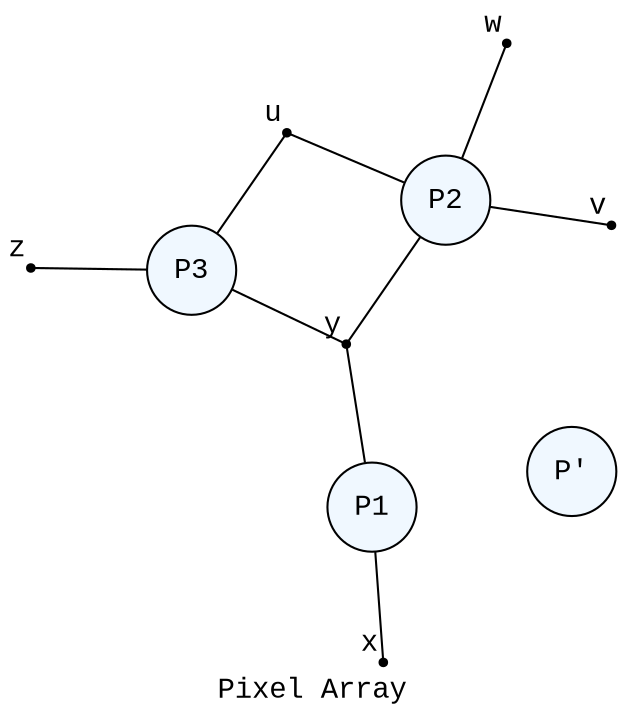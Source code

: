 /*
Automatically generated by Xholon version 0.8.1, using org.primordion.ef.Xholon2Graphviz.java
Sun Nov 05 12:42:29 GMT-500 2017 1509903749436
model: Operads - Domain Specific Language, and Parsing
www.primordion.com/Xholon

To view this file, use Graphviz dot|fdp|neato|twopi|circo|sfdp from http://www.graphviz.org/
For example, to generate an SVG file:
  neato -Tsvg -O OperadExample_66_1509903749436.gv
Alternatively try one of these:
  dot -Tsvg -O OperadExample_66_1509903749436.gv
  dot -Tsvg -O -Grankdir=LR OperadExample_66_1509903749436.gv
  fdp -Tsvg -O OperadExample_66_1509903749436.gv
  neato -Tsvg -O OperadExample_66_1509903749436.gv
  circo -Tsvg -O OperadExample_66_1509903749436.gv
Or use one of: -Tgif -Tjpg -Tpdf -Tpng -Txdot -Txlib
See also: http://hughesbennett.net/Graphviz
See also: http://graphviz-dev.appspot.com/
See also: http://www.webgraphviz.com/
See also: http://rise4fun.com/agl/

To repeat this Xholon export:
 $wnd.xh.xport("Graphviz", $wnd.xh.root().parent().xpath("Chameleon/PhysicalSystem/OperadExample[@roleName='Pixel Array']"), '{"gvFileExt":".gv","gvGraph":"graph","layout":"neato","edgeOp":"--","gvCluster":"","shouldShowStateMachineEntities":false,"filter":"--Behavior,Script","nameTemplateNodeId":"^^^^i^","nameTemplateNodeLabel":"R^^^^^","shouldQuoteLabels":true,"shouldShowLinks":true,"shouldShowLinkLabels":false,"shouldSpecifyLayout":true,"maxLabelLen":-1,"shouldColor":true,"defaultColor":"#f0f8ff","shouldSpecifyShape":true,"shape":"circle","shouldSpecifySize":true,"size":"20","shouldSpecifyFontname":true,"fontname":"\"Courier New\"","shouldSpecifyArrowhead":true,"arrowhead":"vee","shouldSpecifyStylesheet":true,"stylesheet":"Xholon.css","shouldSpecifyRankdir":false,"rankdir":"LR","shouldDisplayGraph":true,"outputFormat":"svg"}');
*/
graph 66 {
 graph [label="Pixel Array",id="OperadExample[@roleName='Pixel Array']",layout=neato,stylesheet="Xholon.css",size=20,fontname="Courier New"]
 node [style=filled,fillcolor="#f0f8ff",shape=circle,fontname="Courier New"]
 edge [arrowhead=vee]
 subgraph 69 { label="Packs" id="OperadExample[@roleName='Pixel Array']/Packs"
  70 [label="P'" id="OperadExample[@roleName='Pixel Array']/Packs/Pack[@roleName='P'']"]
  74 [label="P1" id="OperadExample[@roleName='Pixel Array']/Packs/Pack[@roleName='P1']"]
  77 [label="P2" id="OperadExample[@roleName='Pixel Array']/Packs/Pack[@roleName='P2']"]
  82 [label="P3" id="OperadExample[@roleName='Pixel Array']/Packs/Pack[@roleName='P3']"]
 }
 subgraph 86 { label="Cables" id="OperadExample[@roleName='Pixel Array']/Cables"
  87 [xlabel="u" shape=point fillcolor="#000000" id="OperadExample[@roleName='Pixel Array']/Cables/Cable[@roleName='u']"]
  88 [xlabel="v" shape=point fillcolor="#000000" id="OperadExample[@roleName='Pixel Array']/Cables/Cable[@roleName='v']"]
  89 [xlabel="w" shape=point fillcolor="#000000" id="OperadExample[@roleName='Pixel Array']/Cables/Cable[@roleName='w']"]
  90 [xlabel="x" shape=point fillcolor="#000000" id="OperadExample[@roleName='Pixel Array']/Cables/Cable[@roleName='x']"]
  91 [xlabel="y" shape=point fillcolor="#000000" id="OperadExample[@roleName='Pixel Array']/Cables/Cable[@roleName='y']"]
  92 [xlabel="z" shape=point fillcolor="#000000" id="OperadExample[@roleName='Pixel Array']/Cables/Cable[@roleName='z']"]
 }
 74 -- 90; 74 -- 91; 77 -- 87; 77 -- 88; 77 -- 89; 77 -- 91; 82 -- 87; 82 -- 91; 82 -- 92;
}

